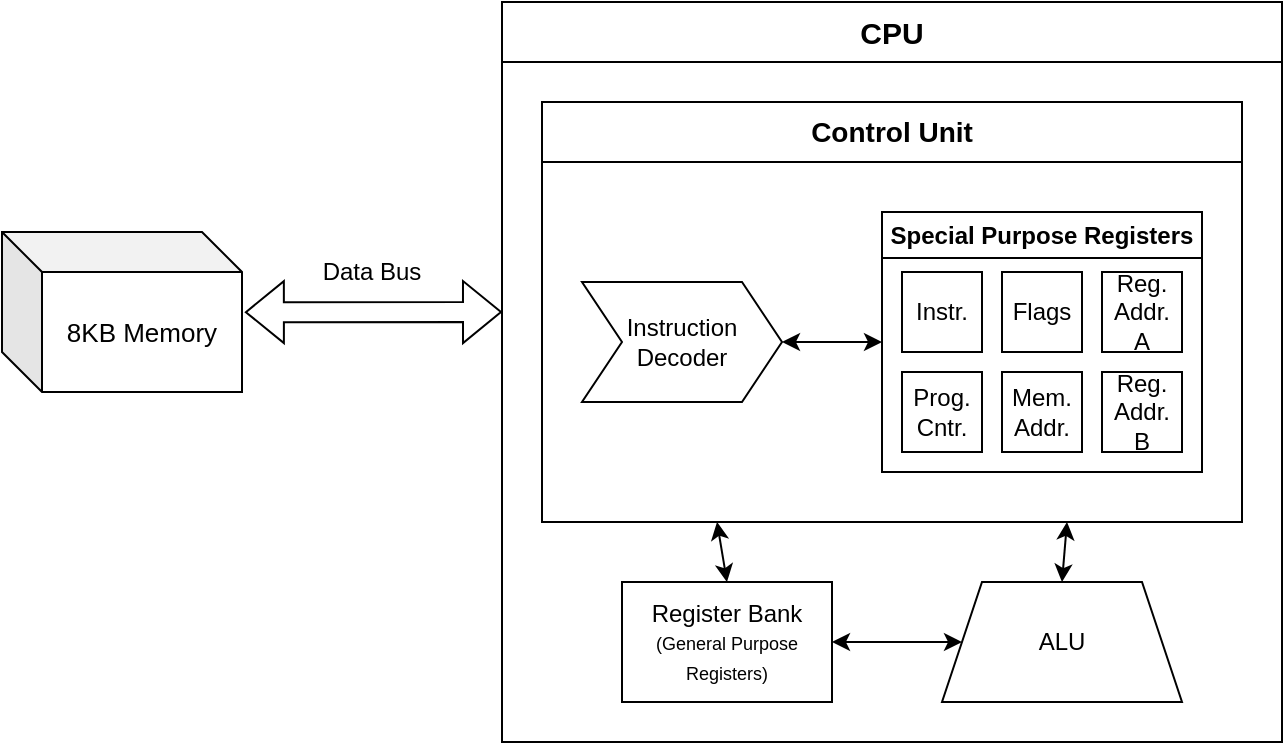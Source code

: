 <mxfile version="26.2.8">
  <diagram id="C5RBs43oDa-KdzZeNtuy" name="Page-1">
    <mxGraphModel dx="2068" dy="1103" grid="1" gridSize="10" guides="1" tooltips="1" connect="1" arrows="1" fold="1" page="1" pageScale="1" pageWidth="1169" pageHeight="827" math="0" shadow="0">
      <root>
        <mxCell id="WIyWlLk6GJQsqaUBKTNV-0" />
        <mxCell id="WIyWlLk6GJQsqaUBKTNV-1" parent="WIyWlLk6GJQsqaUBKTNV-0" />
        <mxCell id="3eFUgQmK3bdMYS0TFb3g-24" value="" style="shape=flexArrow;endArrow=classic;startArrow=classic;html=1;rounded=0;entryX=1.012;entryY=0.501;entryDx=0;entryDy=0;entryPerimeter=0;exitX=1;exitY=1;exitDx=0;exitDy=0;" parent="WIyWlLk6GJQsqaUBKTNV-1" source="3eFUgQmK3bdMYS0TFb3g-25" target="TBtABxK_UixHB_T8IDZC-14" edge="1">
          <mxGeometry width="100" height="100" relative="1" as="geometry">
            <mxPoint x="420" y="256" as="sourcePoint" />
            <mxPoint x="880" y="200" as="targetPoint" />
          </mxGeometry>
        </mxCell>
        <mxCell id="3eFUgQmK3bdMYS0TFb3g-25" value="Data Bus" style="text;html=1;align=center;verticalAlign=middle;whiteSpace=wrap;rounded=0;" parent="WIyWlLk6GJQsqaUBKTNV-1" vertex="1">
          <mxGeometry x="300" y="215" width="130" height="40" as="geometry" />
        </mxCell>
        <mxCell id="3eFUgQmK3bdMYS0TFb3g-47" value="&lt;font style=&quot;font-size: 14px;&quot;&gt;Control Unit&lt;/font&gt;" style="swimlane;whiteSpace=wrap;html=1;startSize=30;" parent="WIyWlLk6GJQsqaUBKTNV-1" vertex="1">
          <mxGeometry x="450" y="150" width="350" height="210" as="geometry" />
        </mxCell>
        <mxCell id="3eFUgQmK3bdMYS0TFb3g-54" value="&lt;div&gt;Instruction Decoder&lt;/div&gt;" style="shape=step;perimeter=stepPerimeter;whiteSpace=wrap;html=1;fixedSize=1;" parent="3eFUgQmK3bdMYS0TFb3g-47" vertex="1">
          <mxGeometry x="20" y="90" width="100" height="60" as="geometry" />
        </mxCell>
        <mxCell id="TBtABxK_UixHB_T8IDZC-19" value="Special Purpose Registers" style="swimlane;whiteSpace=wrap;html=1;" parent="3eFUgQmK3bdMYS0TFb3g-47" vertex="1">
          <mxGeometry x="170" y="55" width="160" height="130" as="geometry" />
        </mxCell>
        <mxCell id="3eFUgQmK3bdMYS0TFb3g-79" value="Instr." style="rounded=0;whiteSpace=wrap;html=1;" parent="TBtABxK_UixHB_T8IDZC-19" vertex="1">
          <mxGeometry x="10" y="30" width="40" height="40" as="geometry" />
        </mxCell>
        <mxCell id="3eFUgQmK3bdMYS0TFb3g-70" value="Prog. Cntr." style="rounded=0;whiteSpace=wrap;html=1;" parent="TBtABxK_UixHB_T8IDZC-19" vertex="1">
          <mxGeometry x="10" y="80" width="40" height="40" as="geometry" />
        </mxCell>
        <mxCell id="Yd99dHToEcrlr1hVfnh--1" value="Mem. Addr." style="rounded=0;whiteSpace=wrap;html=1;" parent="TBtABxK_UixHB_T8IDZC-19" vertex="1">
          <mxGeometry x="60" y="80" width="40" height="40" as="geometry" />
        </mxCell>
        <mxCell id="TBtABxK_UixHB_T8IDZC-7" value="Reg. Addr. B" style="rounded=0;whiteSpace=wrap;html=1;" parent="TBtABxK_UixHB_T8IDZC-19" vertex="1">
          <mxGeometry x="110" y="80" width="40" height="40" as="geometry" />
        </mxCell>
        <mxCell id="TBtABxK_UixHB_T8IDZC-6" value="Reg. Addr. A" style="rounded=0;whiteSpace=wrap;html=1;" parent="TBtABxK_UixHB_T8IDZC-19" vertex="1">
          <mxGeometry x="110" y="30" width="40" height="40" as="geometry" />
        </mxCell>
        <mxCell id="3eFUgQmK3bdMYS0TFb3g-44" value="Flags" style="rounded=0;whiteSpace=wrap;html=1;" parent="TBtABxK_UixHB_T8IDZC-19" vertex="1">
          <mxGeometry x="60" y="30" width="40" height="40" as="geometry" />
        </mxCell>
        <mxCell id="TBtABxK_UixHB_T8IDZC-16" value="" style="endArrow=classic;startArrow=classic;html=1;rounded=0;exitX=0;exitY=0.5;exitDx=0;exitDy=0;entryX=1;entryY=0.5;entryDx=0;entryDy=0;" parent="3eFUgQmK3bdMYS0TFb3g-47" source="TBtABxK_UixHB_T8IDZC-19" target="3eFUgQmK3bdMYS0TFb3g-54" edge="1">
          <mxGeometry width="50" height="50" relative="1" as="geometry">
            <mxPoint x="260" y="170" as="sourcePoint" />
            <mxPoint x="100" y="140" as="targetPoint" />
          </mxGeometry>
        </mxCell>
        <mxCell id="TBtABxK_UixHB_T8IDZC-14" value="&lt;font style=&quot;font-size: 13px;&quot;&gt;8KB Memory&lt;/font&gt;" style="shape=cube;whiteSpace=wrap;html=1;boundedLbl=1;backgroundOutline=1;darkOpacity=0.05;darkOpacity2=0.1;" parent="WIyWlLk6GJQsqaUBKTNV-1" vertex="1">
          <mxGeometry x="180" y="215" width="120" height="80" as="geometry" />
        </mxCell>
        <mxCell id="TBtABxK_UixHB_T8IDZC-20" value="&lt;font style=&quot;font-size: 15px;&quot;&gt;CPU&lt;/font&gt;" style="swimlane;whiteSpace=wrap;html=1;startSize=30;" parent="WIyWlLk6GJQsqaUBKTNV-1" vertex="1">
          <mxGeometry x="430" y="100" width="390" height="370" as="geometry" />
        </mxCell>
        <mxCell id="3eFUgQmK3bdMYS0TFb3g-74" value="Register Bank &lt;font style=&quot;font-size: 9px;&quot;&gt;(General Purpose Registers)&lt;/font&gt;" style="rounded=0;whiteSpace=wrap;html=1;" parent="TBtABxK_UixHB_T8IDZC-20" vertex="1">
          <mxGeometry x="60" y="290" width="105" height="60" as="geometry" />
        </mxCell>
        <mxCell id="3eFUgQmK3bdMYS0TFb3g-0" value="ALU" style="shape=trapezoid;perimeter=trapezoidPerimeter;whiteSpace=wrap;html=1;fixedSize=1;" parent="TBtABxK_UixHB_T8IDZC-20" vertex="1">
          <mxGeometry x="220" y="290" width="120" height="60" as="geometry" />
        </mxCell>
        <mxCell id="TBtABxK_UixHB_T8IDZC-26" value="" style="endArrow=classic;startArrow=classic;html=1;rounded=0;exitX=1;exitY=0.5;exitDx=0;exitDy=0;entryX=0;entryY=0.5;entryDx=0;entryDy=0;" parent="TBtABxK_UixHB_T8IDZC-20" source="3eFUgQmK3bdMYS0TFb3g-74" target="3eFUgQmK3bdMYS0TFb3g-0" edge="1">
          <mxGeometry width="50" height="50" relative="1" as="geometry">
            <mxPoint x="290" y="300" as="sourcePoint" />
            <mxPoint x="303" y="270" as="targetPoint" />
          </mxGeometry>
        </mxCell>
        <mxCell id="TBtABxK_UixHB_T8IDZC-24" value="" style="endArrow=classic;startArrow=classic;html=1;rounded=0;exitX=0.5;exitY=0;exitDx=0;exitDy=0;entryX=0.25;entryY=1;entryDx=0;entryDy=0;" parent="WIyWlLk6GJQsqaUBKTNV-1" source="3eFUgQmK3bdMYS0TFb3g-74" target="3eFUgQmK3bdMYS0TFb3g-47" edge="1">
          <mxGeometry width="50" height="50" relative="1" as="geometry">
            <mxPoint x="550" y="370" as="sourcePoint" />
            <mxPoint x="600" y="320" as="targetPoint" />
          </mxGeometry>
        </mxCell>
        <mxCell id="TBtABxK_UixHB_T8IDZC-25" value="" style="endArrow=classic;startArrow=classic;html=1;rounded=0;exitX=0.5;exitY=0;exitDx=0;exitDy=0;entryX=0.75;entryY=1;entryDx=0;entryDy=0;" parent="WIyWlLk6GJQsqaUBKTNV-1" source="3eFUgQmK3bdMYS0TFb3g-0" target="3eFUgQmK3bdMYS0TFb3g-47" edge="1">
          <mxGeometry width="50" height="50" relative="1" as="geometry">
            <mxPoint x="563" y="400" as="sourcePoint" />
            <mxPoint x="548" y="370" as="targetPoint" />
          </mxGeometry>
        </mxCell>
      </root>
    </mxGraphModel>
  </diagram>
</mxfile>
